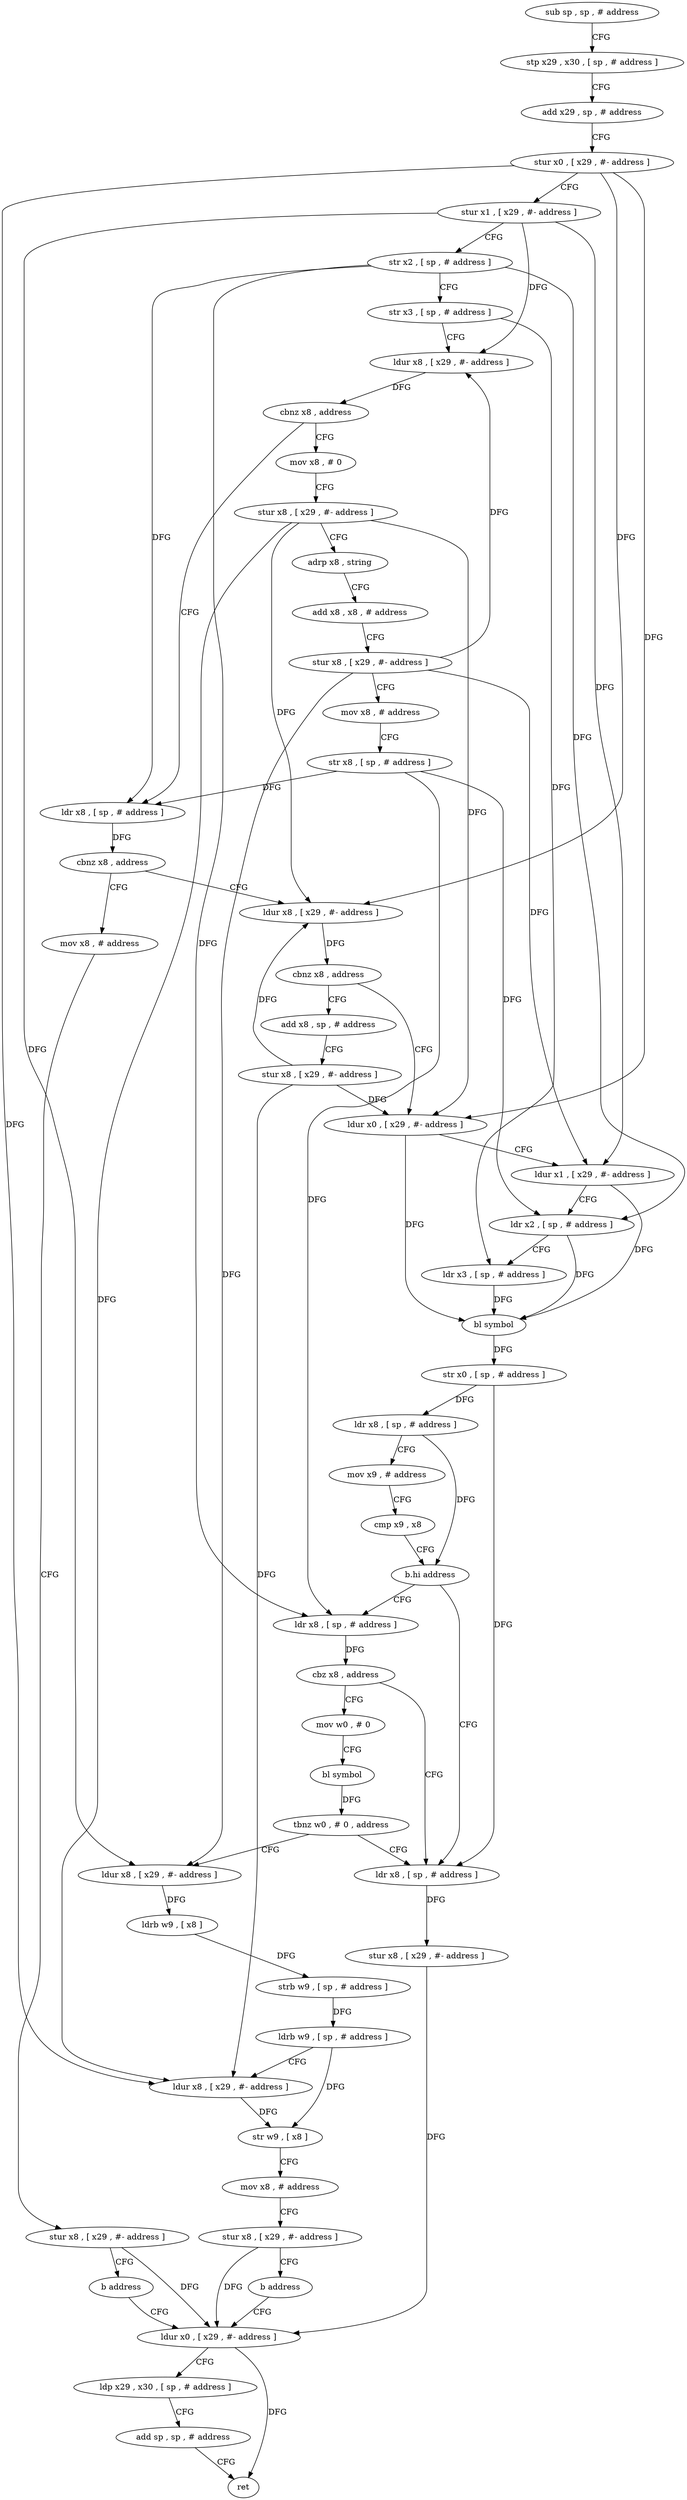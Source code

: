 digraph "func" {
"4370640" [label = "sub sp , sp , # address" ]
"4370644" [label = "stp x29 , x30 , [ sp , # address ]" ]
"4370648" [label = "add x29 , sp , # address" ]
"4370652" [label = "stur x0 , [ x29 , #- address ]" ]
"4370656" [label = "stur x1 , [ x29 , #- address ]" ]
"4370660" [label = "str x2 , [ sp , # address ]" ]
"4370664" [label = "str x3 , [ sp , # address ]" ]
"4370668" [label = "ldur x8 , [ x29 , #- address ]" ]
"4370672" [label = "cbnz x8 , address" ]
"4370704" [label = "ldr x8 , [ sp , # address ]" ]
"4370676" [label = "mov x8 , # 0" ]
"4370708" [label = "cbnz x8 , address" ]
"4370724" [label = "ldur x8 , [ x29 , #- address ]" ]
"4370712" [label = "mov x8 , # address" ]
"4370680" [label = "stur x8 , [ x29 , #- address ]" ]
"4370684" [label = "adrp x8 , string" ]
"4370688" [label = "add x8 , x8 , # address" ]
"4370692" [label = "stur x8 , [ x29 , #- address ]" ]
"4370696" [label = "mov x8 , # address" ]
"4370700" [label = "str x8 , [ sp , # address ]" ]
"4370728" [label = "cbnz x8 , address" ]
"4370740" [label = "ldur x0 , [ x29 , #- address ]" ]
"4370732" [label = "add x8 , sp , # address" ]
"4370716" [label = "stur x8 , [ x29 , #- address ]" ]
"4370720" [label = "b address" ]
"4370844" [label = "ldur x0 , [ x29 , #- address ]" ]
"4370744" [label = "ldur x1 , [ x29 , #- address ]" ]
"4370748" [label = "ldr x2 , [ sp , # address ]" ]
"4370752" [label = "ldr x3 , [ sp , # address ]" ]
"4370756" [label = "bl symbol" ]
"4370760" [label = "str x0 , [ sp , # address ]" ]
"4370764" [label = "ldr x8 , [ sp , # address ]" ]
"4370768" [label = "mov x9 , # address" ]
"4370772" [label = "cmp x9 , x8" ]
"4370776" [label = "b.hi address" ]
"4370836" [label = "ldr x8 , [ sp , # address ]" ]
"4370780" [label = "ldr x8 , [ sp , # address ]" ]
"4370736" [label = "stur x8 , [ x29 , #- address ]" ]
"4370848" [label = "ldp x29 , x30 , [ sp , # address ]" ]
"4370852" [label = "add sp , sp , # address" ]
"4370856" [label = "ret" ]
"4370840" [label = "stur x8 , [ x29 , #- address ]" ]
"4370784" [label = "cbz x8 , address" ]
"4370788" [label = "mov w0 , # 0" ]
"4370792" [label = "bl symbol" ]
"4370796" [label = "tbnz w0 , # 0 , address" ]
"4370800" [label = "ldur x8 , [ x29 , #- address ]" ]
"4370804" [label = "ldrb w9 , [ x8 ]" ]
"4370808" [label = "strb w9 , [ sp , # address ]" ]
"4370812" [label = "ldrb w9 , [ sp , # address ]" ]
"4370816" [label = "ldur x8 , [ x29 , #- address ]" ]
"4370820" [label = "str w9 , [ x8 ]" ]
"4370824" [label = "mov x8 , # address" ]
"4370828" [label = "stur x8 , [ x29 , #- address ]" ]
"4370832" [label = "b address" ]
"4370640" -> "4370644" [ label = "CFG" ]
"4370644" -> "4370648" [ label = "CFG" ]
"4370648" -> "4370652" [ label = "CFG" ]
"4370652" -> "4370656" [ label = "CFG" ]
"4370652" -> "4370724" [ label = "DFG" ]
"4370652" -> "4370740" [ label = "DFG" ]
"4370652" -> "4370816" [ label = "DFG" ]
"4370656" -> "4370660" [ label = "CFG" ]
"4370656" -> "4370668" [ label = "DFG" ]
"4370656" -> "4370744" [ label = "DFG" ]
"4370656" -> "4370800" [ label = "DFG" ]
"4370660" -> "4370664" [ label = "CFG" ]
"4370660" -> "4370704" [ label = "DFG" ]
"4370660" -> "4370748" [ label = "DFG" ]
"4370660" -> "4370780" [ label = "DFG" ]
"4370664" -> "4370668" [ label = "CFG" ]
"4370664" -> "4370752" [ label = "DFG" ]
"4370668" -> "4370672" [ label = "DFG" ]
"4370672" -> "4370704" [ label = "CFG" ]
"4370672" -> "4370676" [ label = "CFG" ]
"4370704" -> "4370708" [ label = "DFG" ]
"4370676" -> "4370680" [ label = "CFG" ]
"4370708" -> "4370724" [ label = "CFG" ]
"4370708" -> "4370712" [ label = "CFG" ]
"4370724" -> "4370728" [ label = "DFG" ]
"4370712" -> "4370716" [ label = "CFG" ]
"4370680" -> "4370684" [ label = "CFG" ]
"4370680" -> "4370724" [ label = "DFG" ]
"4370680" -> "4370740" [ label = "DFG" ]
"4370680" -> "4370816" [ label = "DFG" ]
"4370684" -> "4370688" [ label = "CFG" ]
"4370688" -> "4370692" [ label = "CFG" ]
"4370692" -> "4370696" [ label = "CFG" ]
"4370692" -> "4370668" [ label = "DFG" ]
"4370692" -> "4370744" [ label = "DFG" ]
"4370692" -> "4370800" [ label = "DFG" ]
"4370696" -> "4370700" [ label = "CFG" ]
"4370700" -> "4370704" [ label = "DFG" ]
"4370700" -> "4370748" [ label = "DFG" ]
"4370700" -> "4370780" [ label = "DFG" ]
"4370728" -> "4370740" [ label = "CFG" ]
"4370728" -> "4370732" [ label = "CFG" ]
"4370740" -> "4370744" [ label = "CFG" ]
"4370740" -> "4370756" [ label = "DFG" ]
"4370732" -> "4370736" [ label = "CFG" ]
"4370716" -> "4370720" [ label = "CFG" ]
"4370716" -> "4370844" [ label = "DFG" ]
"4370720" -> "4370844" [ label = "CFG" ]
"4370844" -> "4370848" [ label = "CFG" ]
"4370844" -> "4370856" [ label = "DFG" ]
"4370744" -> "4370748" [ label = "CFG" ]
"4370744" -> "4370756" [ label = "DFG" ]
"4370748" -> "4370752" [ label = "CFG" ]
"4370748" -> "4370756" [ label = "DFG" ]
"4370752" -> "4370756" [ label = "DFG" ]
"4370756" -> "4370760" [ label = "DFG" ]
"4370760" -> "4370764" [ label = "DFG" ]
"4370760" -> "4370836" [ label = "DFG" ]
"4370764" -> "4370768" [ label = "CFG" ]
"4370764" -> "4370776" [ label = "DFG" ]
"4370768" -> "4370772" [ label = "CFG" ]
"4370772" -> "4370776" [ label = "CFG" ]
"4370776" -> "4370836" [ label = "CFG" ]
"4370776" -> "4370780" [ label = "CFG" ]
"4370836" -> "4370840" [ label = "DFG" ]
"4370780" -> "4370784" [ label = "DFG" ]
"4370736" -> "4370740" [ label = "DFG" ]
"4370736" -> "4370724" [ label = "DFG" ]
"4370736" -> "4370816" [ label = "DFG" ]
"4370848" -> "4370852" [ label = "CFG" ]
"4370852" -> "4370856" [ label = "CFG" ]
"4370840" -> "4370844" [ label = "DFG" ]
"4370784" -> "4370836" [ label = "CFG" ]
"4370784" -> "4370788" [ label = "CFG" ]
"4370788" -> "4370792" [ label = "CFG" ]
"4370792" -> "4370796" [ label = "DFG" ]
"4370796" -> "4370836" [ label = "CFG" ]
"4370796" -> "4370800" [ label = "CFG" ]
"4370800" -> "4370804" [ label = "DFG" ]
"4370804" -> "4370808" [ label = "DFG" ]
"4370808" -> "4370812" [ label = "DFG" ]
"4370812" -> "4370816" [ label = "CFG" ]
"4370812" -> "4370820" [ label = "DFG" ]
"4370816" -> "4370820" [ label = "DFG" ]
"4370820" -> "4370824" [ label = "CFG" ]
"4370824" -> "4370828" [ label = "CFG" ]
"4370828" -> "4370832" [ label = "CFG" ]
"4370828" -> "4370844" [ label = "DFG" ]
"4370832" -> "4370844" [ label = "CFG" ]
}
